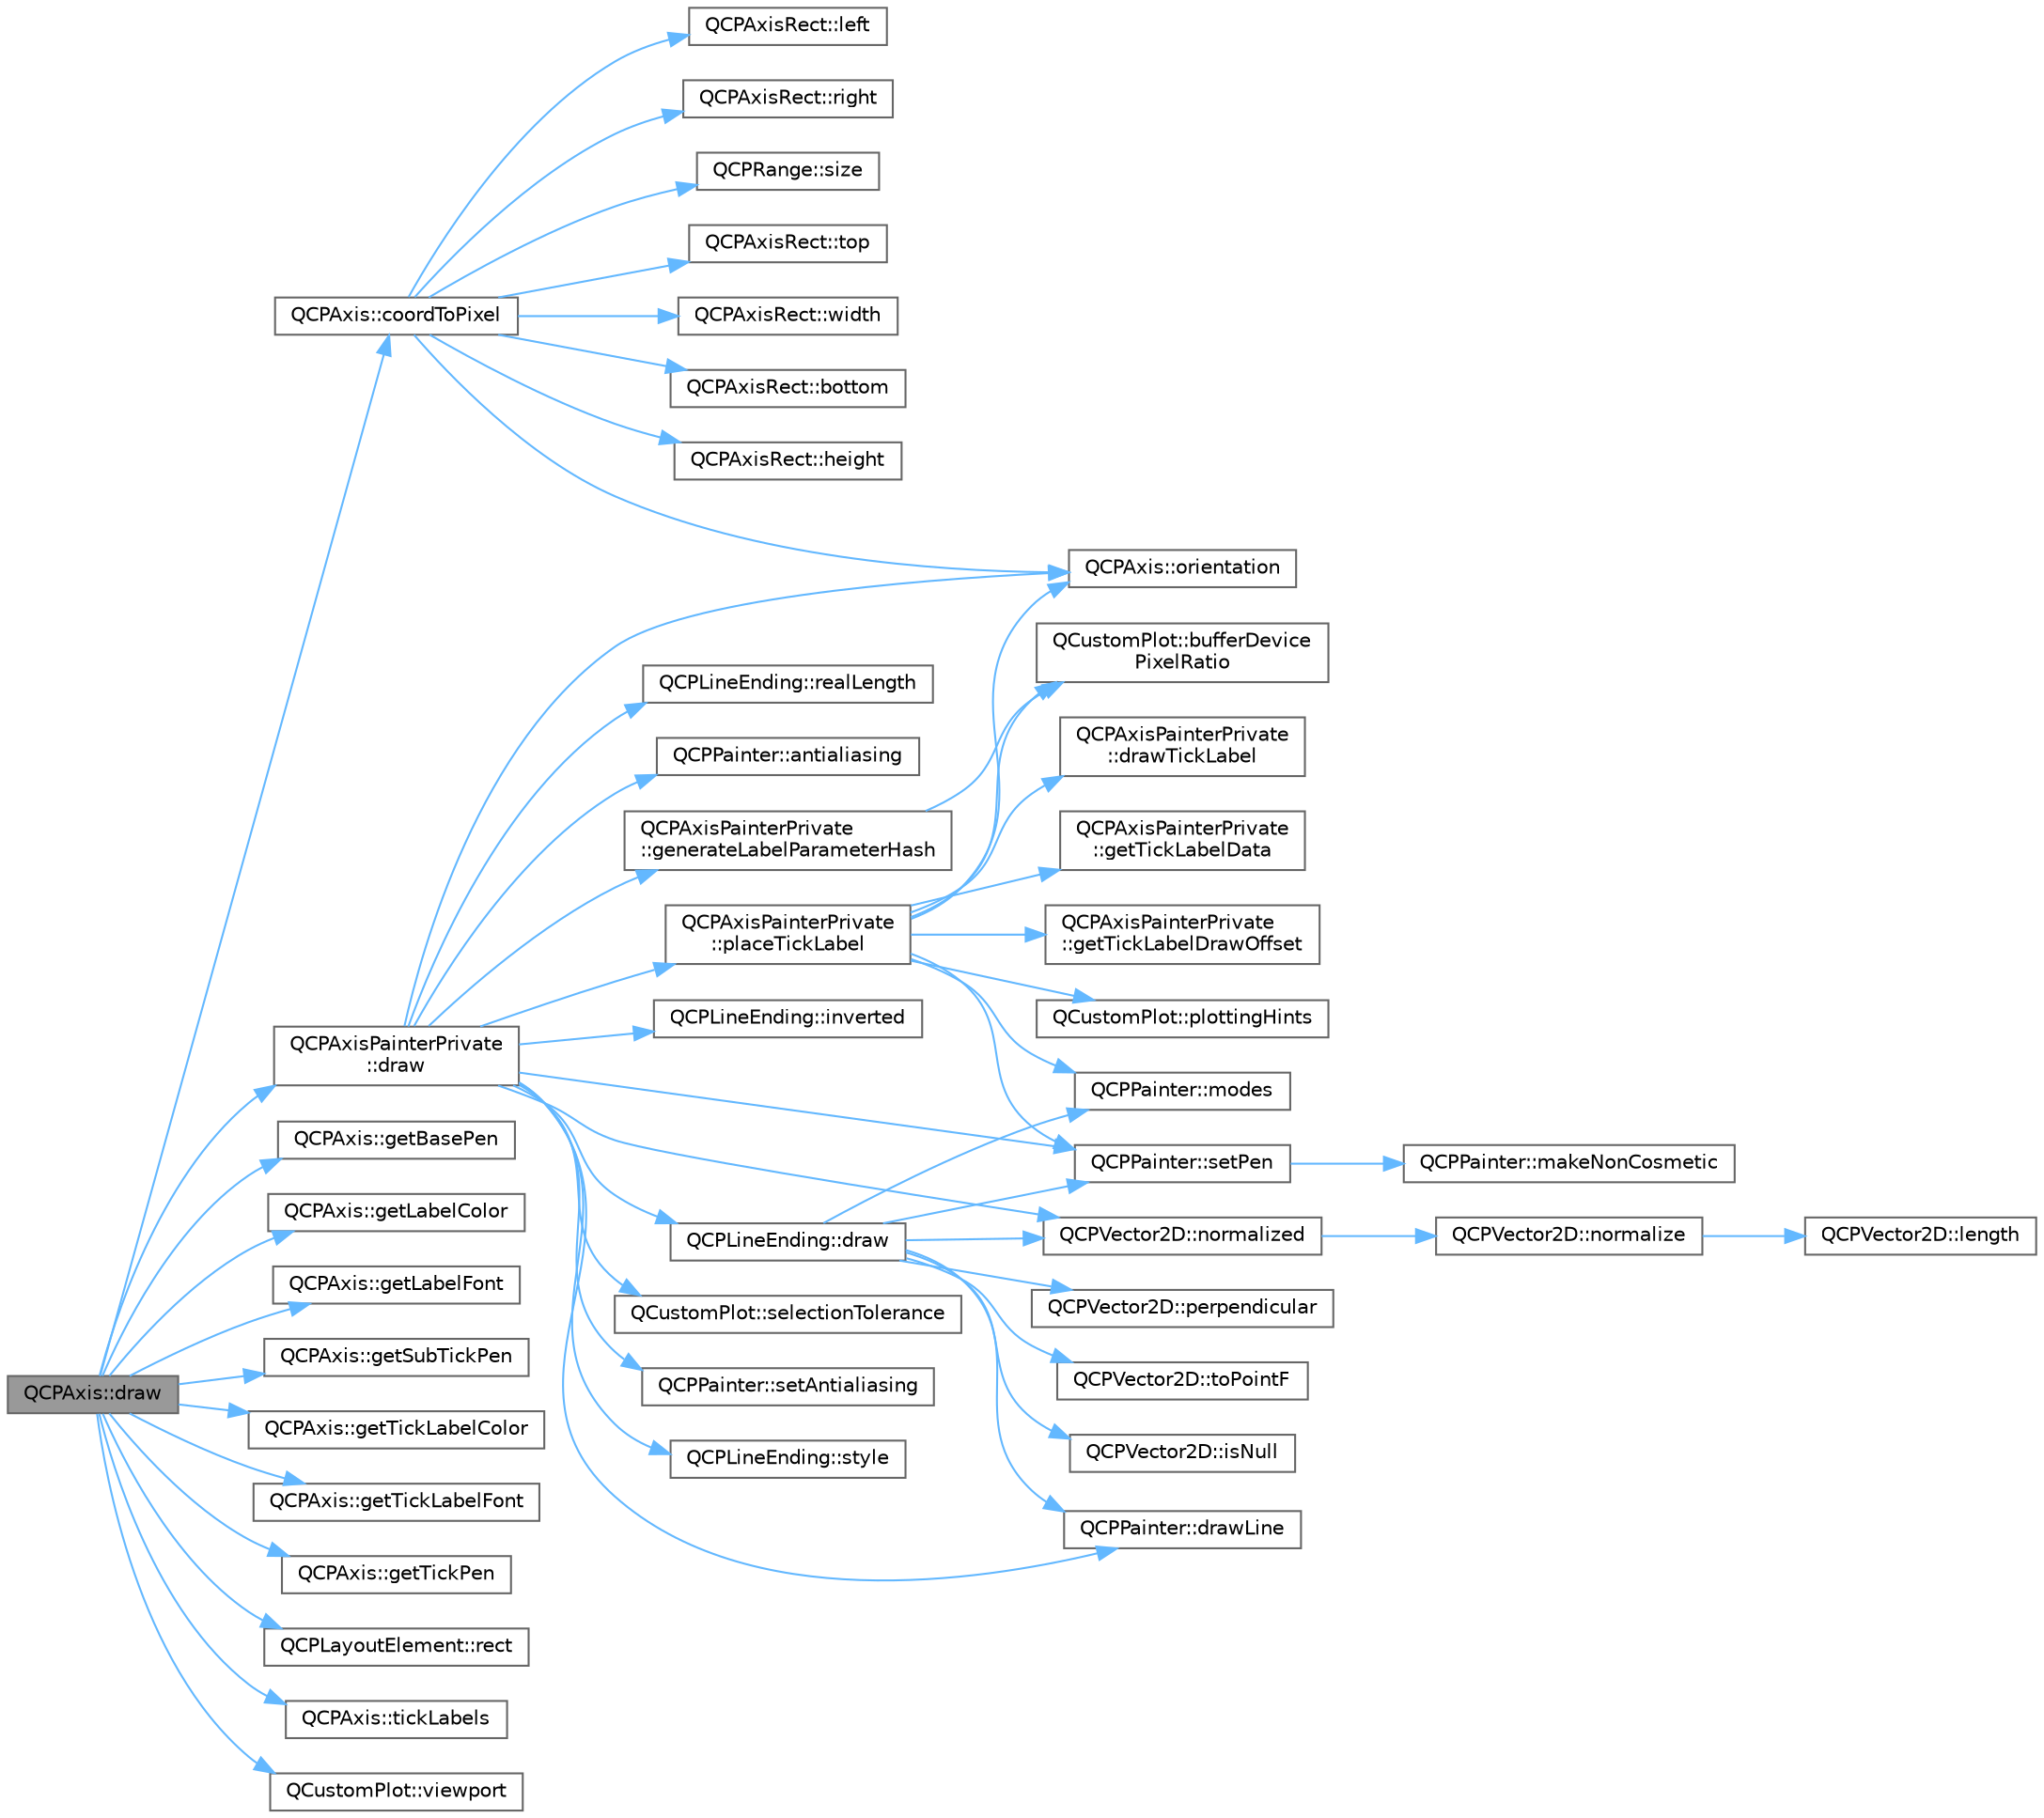 digraph "QCPAxis::draw"
{
 // LATEX_PDF_SIZE
  bgcolor="transparent";
  edge [fontname=Helvetica,fontsize=10,labelfontname=Helvetica,labelfontsize=10];
  node [fontname=Helvetica,fontsize=10,shape=box,height=0.2,width=0.4];
  rankdir="LR";
  Node1 [label="QCPAxis::draw",height=0.2,width=0.4,color="gray40", fillcolor="grey60", style="filled", fontcolor="black",tooltip=" "];
  Node1 -> Node2 [color="steelblue1",style="solid"];
  Node2 [label="QCPAxis::coordToPixel",height=0.2,width=0.4,color="grey40", fillcolor="white", style="filled",URL="$class_q_c_p_axis.html#af15d1b3a7f7e9b53d759d3ccff1fe4b4",tooltip=" "];
  Node2 -> Node3 [color="steelblue1",style="solid"];
  Node3 [label="QCPAxisRect::bottom",height=0.2,width=0.4,color="grey40", fillcolor="white", style="filled",URL="$class_q_c_p_axis_rect.html#acefdf1abaa8a8ab681e906cc2be9581e",tooltip=" "];
  Node2 -> Node4 [color="steelblue1",style="solid"];
  Node4 [label="QCPAxisRect::height",height=0.2,width=0.4,color="grey40", fillcolor="white", style="filled",URL="$class_q_c_p_axis_rect.html#acc4377809e79d9a089ab790f39429b0d",tooltip=" "];
  Node2 -> Node5 [color="steelblue1",style="solid"];
  Node5 [label="QCPAxisRect::left",height=0.2,width=0.4,color="grey40", fillcolor="white", style="filled",URL="$class_q_c_p_axis_rect.html#afb4a3de02046b20b9310bdb8fca781c3",tooltip=" "];
  Node2 -> Node6 [color="steelblue1",style="solid"];
  Node6 [label="QCPAxis::orientation",height=0.2,width=0.4,color="grey40", fillcolor="white", style="filled",URL="$class_q_c_p_axis.html#ab988ef4538e2655bb77bd138189cd42e",tooltip=" "];
  Node2 -> Node7 [color="steelblue1",style="solid"];
  Node7 [label="QCPAxisRect::right",height=0.2,width=0.4,color="grey40", fillcolor="white", style="filled",URL="$class_q_c_p_axis_rect.html#a3f819d4a1b2193723d1fdafc573eea10",tooltip=" "];
  Node2 -> Node8 [color="steelblue1",style="solid"];
  Node8 [label="QCPRange::size",height=0.2,width=0.4,color="grey40", fillcolor="white", style="filled",URL="$class_q_c_p_range.html#a62326e7cc4316b96df6a60813230e63f",tooltip=" "];
  Node2 -> Node9 [color="steelblue1",style="solid"];
  Node9 [label="QCPAxisRect::top",height=0.2,width=0.4,color="grey40", fillcolor="white", style="filled",URL="$class_q_c_p_axis_rect.html#a45dbad181cbb9f09d068dbb76c817c95",tooltip=" "];
  Node2 -> Node10 [color="steelblue1",style="solid"];
  Node10 [label="QCPAxisRect::width",height=0.2,width=0.4,color="grey40", fillcolor="white", style="filled",URL="$class_q_c_p_axis_rect.html#a204645398a4f9d0b0189385c7c2cfb91",tooltip=" "];
  Node1 -> Node11 [color="steelblue1",style="solid"];
  Node11 [label="QCPAxisPainterPrivate\l::draw",height=0.2,width=0.4,color="grey40", fillcolor="white", style="filled",URL="$class_q_c_p_axis_painter_private.html#a0207a99bdf9c4f70af20928898ddc2fc",tooltip=" "];
  Node11 -> Node12 [color="steelblue1",style="solid"];
  Node12 [label="QCPPainter::antialiasing",height=0.2,width=0.4,color="grey40", fillcolor="white", style="filled",URL="$class_q_c_p_painter.html#a5aff96296e995f6f35b2596a482aae37",tooltip=" "];
  Node11 -> Node13 [color="steelblue1",style="solid"];
  Node13 [label="QCPLineEnding::draw",height=0.2,width=0.4,color="grey40", fillcolor="white", style="filled",URL="$class_q_c_p_line_ending.html#a4f45db54f2aba03acf055e29aec1e8e7",tooltip=" "];
  Node13 -> Node14 [color="steelblue1",style="solid"];
  Node14 [label="QCPPainter::drawLine",height=0.2,width=0.4,color="grey40", fillcolor="white", style="filled",URL="$class_q_c_p_painter.html#a0b4b1b9bd495e182c731774dc800e6e0",tooltip=" "];
  Node13 -> Node15 [color="steelblue1",style="solid"];
  Node15 [label="QCPVector2D::isNull",height=0.2,width=0.4,color="grey40", fillcolor="white", style="filled",URL="$class_q_c_p_vector2_d.html#ace99f200b347b14864808213eef16593",tooltip=" "];
  Node13 -> Node16 [color="steelblue1",style="solid"];
  Node16 [label="QCPPainter::modes",height=0.2,width=0.4,color="grey40", fillcolor="white", style="filled",URL="$class_q_c_p_painter.html#aef102658219b24165f7ee2aad1b9e48f",tooltip=" "];
  Node13 -> Node17 [color="steelblue1",style="solid"];
  Node17 [label="QCPVector2D::normalized",height=0.2,width=0.4,color="grey40", fillcolor="white", style="filled",URL="$class_q_c_p_vector2_d.html#a707bb3af3b1f9331a2450ec75eaf7eb0",tooltip=" "];
  Node17 -> Node18 [color="steelblue1",style="solid"];
  Node18 [label="QCPVector2D::normalize",height=0.2,width=0.4,color="grey40", fillcolor="white", style="filled",URL="$class_q_c_p_vector2_d.html#ad83268be370685c2a0630acc0fb1a425",tooltip=" "];
  Node18 -> Node19 [color="steelblue1",style="solid"];
  Node19 [label="QCPVector2D::length",height=0.2,width=0.4,color="grey40", fillcolor="white", style="filled",URL="$class_q_c_p_vector2_d.html#a10adb5ab031fe94f0b64a3c5aefb552e",tooltip=" "];
  Node13 -> Node20 [color="steelblue1",style="solid"];
  Node20 [label="QCPVector2D::perpendicular",height=0.2,width=0.4,color="grey40", fillcolor="white", style="filled",URL="$class_q_c_p_vector2_d.html#a0e08d09f9027784237e302e32290b001",tooltip=" "];
  Node13 -> Node21 [color="steelblue1",style="solid"];
  Node21 [label="QCPPainter::setPen",height=0.2,width=0.4,color="grey40", fillcolor="white", style="filled",URL="$class_q_c_p_painter.html#af9c7a4cd1791403901f8c5b82a150195",tooltip=" "];
  Node21 -> Node22 [color="steelblue1",style="solid"];
  Node22 [label="QCPPainter::makeNonCosmetic",height=0.2,width=0.4,color="grey40", fillcolor="white", style="filled",URL="$class_q_c_p_painter.html#a7e63fbcf47e35c6f2ecd11b8fef7c7d8",tooltip=" "];
  Node13 -> Node23 [color="steelblue1",style="solid"];
  Node23 [label="QCPVector2D::toPointF",height=0.2,width=0.4,color="grey40", fillcolor="white", style="filled",URL="$class_q_c_p_vector2_d.html#acd7af3f4a62833ada58be3f3021dbbac",tooltip=" "];
  Node11 -> Node14 [color="steelblue1",style="solid"];
  Node11 -> Node24 [color="steelblue1",style="solid"];
  Node24 [label="QCPAxisPainterPrivate\l::generateLabelParameterHash",height=0.2,width=0.4,color="grey40", fillcolor="white", style="filled",URL="$class_q_c_p_axis_painter_private.html#ab6f77ae2bd3eccca3fef4b7ec8e34b31",tooltip=" "];
  Node24 -> Node25 [color="steelblue1",style="solid"];
  Node25 [label="QCustomPlot::bufferDevice\lPixelRatio",height=0.2,width=0.4,color="grey40", fillcolor="white", style="filled",URL="$class_q_custom_plot.html#a53d35abe0f576f9838cde5d0bee47657",tooltip=" "];
  Node11 -> Node26 [color="steelblue1",style="solid"];
  Node26 [label="QCPLineEnding::inverted",height=0.2,width=0.4,color="grey40", fillcolor="white", style="filled",URL="$class_q_c_p_line_ending.html#a15a68706d298a0c9f94556f6b4db15ff",tooltip=" "];
  Node11 -> Node17 [color="steelblue1",style="solid"];
  Node11 -> Node6 [color="steelblue1",style="solid"];
  Node11 -> Node27 [color="steelblue1",style="solid"];
  Node27 [label="QCPAxisPainterPrivate\l::placeTickLabel",height=0.2,width=0.4,color="grey40", fillcolor="white", style="filled",URL="$class_q_c_p_axis_painter_private.html#af8fe7350c19575bc33ca770f9b3a15fd",tooltip=" "];
  Node27 -> Node25 [color="steelblue1",style="solid"];
  Node27 -> Node28 [color="steelblue1",style="solid"];
  Node28 [label="QCPAxisPainterPrivate\l::drawTickLabel",height=0.2,width=0.4,color="grey40", fillcolor="white", style="filled",URL="$class_q_c_p_axis_painter_private.html#aab666e1d85b234afbc88076c7ba9424a",tooltip=" "];
  Node27 -> Node29 [color="steelblue1",style="solid"];
  Node29 [label="QCPAxisPainterPrivate\l::getTickLabelData",height=0.2,width=0.4,color="grey40", fillcolor="white", style="filled",URL="$class_q_c_p_axis_painter_private.html#a5331f78e398da5442767c261578da502",tooltip=" "];
  Node27 -> Node30 [color="steelblue1",style="solid"];
  Node30 [label="QCPAxisPainterPrivate\l::getTickLabelDrawOffset",height=0.2,width=0.4,color="grey40", fillcolor="white", style="filled",URL="$class_q_c_p_axis_painter_private.html#a6205b60c7d305854ffd7602139433f6e",tooltip=" "];
  Node27 -> Node16 [color="steelblue1",style="solid"];
  Node27 -> Node6 [color="steelblue1",style="solid"];
  Node27 -> Node31 [color="steelblue1",style="solid"];
  Node31 [label="QCustomPlot::plottingHints",height=0.2,width=0.4,color="grey40", fillcolor="white", style="filled",URL="$class_q_custom_plot.html#ac724f4075822f74f7b676a790095b877",tooltip=" "];
  Node27 -> Node21 [color="steelblue1",style="solid"];
  Node11 -> Node32 [color="steelblue1",style="solid"];
  Node32 [label="QCPLineEnding::realLength",height=0.2,width=0.4,color="grey40", fillcolor="white", style="filled",URL="$class_q_c_p_line_ending.html#acacd24d386d459b282d3c57f16a5405d",tooltip=" "];
  Node11 -> Node33 [color="steelblue1",style="solid"];
  Node33 [label="QCustomPlot::selectionTolerance",height=0.2,width=0.4,color="grey40", fillcolor="white", style="filled",URL="$class_q_custom_plot.html#a5441d11013afeaf4b8f2ea06e8624a25",tooltip=" "];
  Node11 -> Node34 [color="steelblue1",style="solid"];
  Node34 [label="QCPPainter::setAntialiasing",height=0.2,width=0.4,color="grey40", fillcolor="white", style="filled",URL="$class_q_c_p_painter.html#aaba1deb9188244d9ea65b035112b4d05",tooltip=" "];
  Node11 -> Node21 [color="steelblue1",style="solid"];
  Node11 -> Node35 [color="steelblue1",style="solid"];
  Node35 [label="QCPLineEnding::style",height=0.2,width=0.4,color="grey40", fillcolor="white", style="filled",URL="$class_q_c_p_line_ending.html#a07e75aaac6c61322bf51af237c5778e3",tooltip=" "];
  Node1 -> Node36 [color="steelblue1",style="solid"];
  Node36 [label="QCPAxis::getBasePen",height=0.2,width=0.4,color="grey40", fillcolor="white", style="filled",URL="$class_q_c_p_axis.html#a8cd3764c6a4ce9c3d7d913e81cad0a50",tooltip=" "];
  Node1 -> Node37 [color="steelblue1",style="solid"];
  Node37 [label="QCPAxis::getLabelColor",height=0.2,width=0.4,color="grey40", fillcolor="white", style="filled",URL="$class_q_c_p_axis.html#ae914abd56afa570cb9f2ab50e59c0f0e",tooltip=" "];
  Node1 -> Node38 [color="steelblue1",style="solid"];
  Node38 [label="QCPAxis::getLabelFont",height=0.2,width=0.4,color="grey40", fillcolor="white", style="filled",URL="$class_q_c_p_axis.html#aeac21c907d2516af9cde9a463043d671",tooltip=" "];
  Node1 -> Node39 [color="steelblue1",style="solid"];
  Node39 [label="QCPAxis::getSubTickPen",height=0.2,width=0.4,color="grey40", fillcolor="white", style="filled",URL="$class_q_c_p_axis.html#aad7739c229b292ddab0b3a43a5676f54",tooltip=" "];
  Node1 -> Node40 [color="steelblue1",style="solid"];
  Node40 [label="QCPAxis::getTickLabelColor",height=0.2,width=0.4,color="grey40", fillcolor="white", style="filled",URL="$class_q_c_p_axis.html#a8d00d5b78ecfbebbea5a8161bddb9a17",tooltip=" "];
  Node1 -> Node41 [color="steelblue1",style="solid"];
  Node41 [label="QCPAxis::getTickLabelFont",height=0.2,width=0.4,color="grey40", fillcolor="white", style="filled",URL="$class_q_c_p_axis.html#a694ab8b4240f3c90a866372e3dcb364f",tooltip=" "];
  Node1 -> Node42 [color="steelblue1",style="solid"];
  Node42 [label="QCPAxis::getTickPen",height=0.2,width=0.4,color="grey40", fillcolor="white", style="filled",URL="$class_q_c_p_axis.html#afe7d57415cbbf31e5549a5cc40b6f8d8",tooltip=" "];
  Node1 -> Node43 [color="steelblue1",style="solid"];
  Node43 [label="QCPLayoutElement::rect",height=0.2,width=0.4,color="grey40", fillcolor="white", style="filled",URL="$class_q_c_p_layout_element.html#a208effccfe2cca4a0eaf9393e60f2dd4",tooltip=" "];
  Node1 -> Node44 [color="steelblue1",style="solid"];
  Node44 [label="QCPAxis::tickLabels",height=0.2,width=0.4,color="grey40", fillcolor="white", style="filled",URL="$class_q_c_p_axis.html#ae4158bbc52939ee52cdb12b805860a28",tooltip=" "];
  Node1 -> Node45 [color="steelblue1",style="solid"];
  Node45 [label="QCustomPlot::viewport",height=0.2,width=0.4,color="grey40", fillcolor="white", style="filled",URL="$class_q_custom_plot.html#a19842409b18f556b256d05e97fffc670",tooltip=" "];
}
